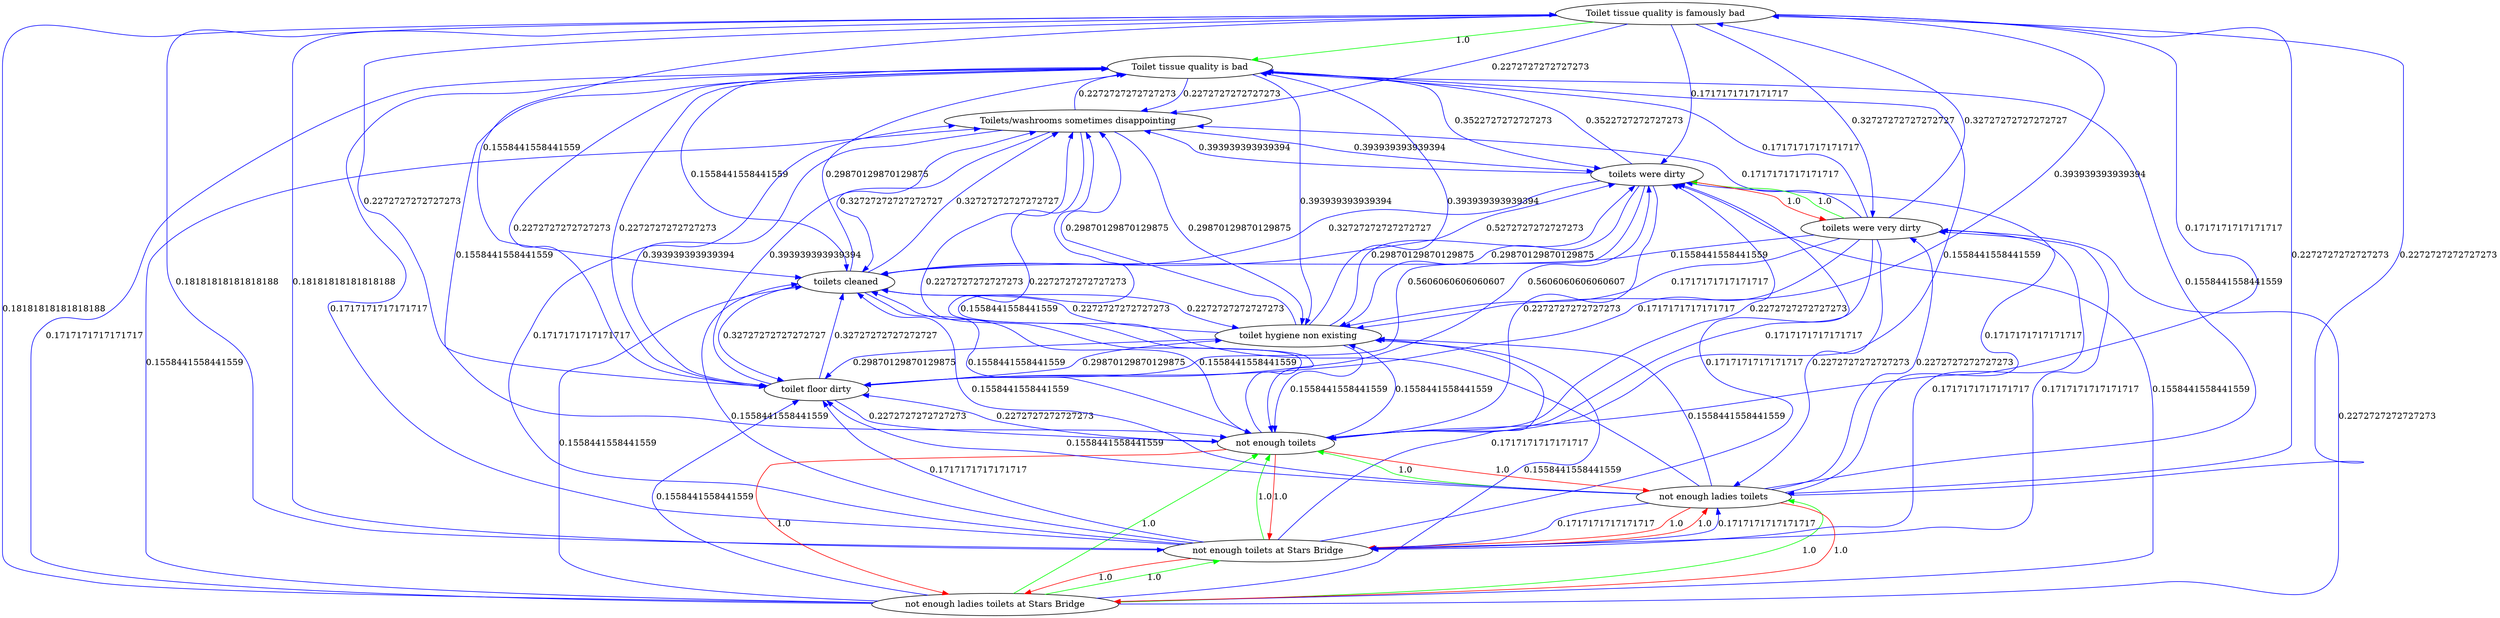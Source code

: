 digraph rawGraph {
"Toilet tissue quality is famously bad";"Toilet tissue quality is bad";"Toilets/washrooms sometimes disappointing";"not enough ladies toilets at Stars Bridge";"not enough toilets at Stars Bridge";"not enough toilets";"not enough ladies toilets";"toilet floor dirty";"toilet hygiene non existing";"toilets cleaned";"toilets were very dirty";"toilets were dirty";"Toilet tissue quality is famously bad" -> "Toilet tissue quality is bad" [label=1.0] [color=green]
"Toilets/washrooms sometimes disappointing" -> "Toilet tissue quality is bad" [label=0.2272727272727273] [color=blue]
"Toilet tissue quality is bad" -> "Toilets/washrooms sometimes disappointing" [label=0.2272727272727273] [color=blue]
"Toilet tissue quality is famously bad" -> "Toilets/washrooms sometimes disappointing" [label=0.2272727272727273] [color=blue]
"not enough ladies toilets at Stars Bridge" -> "not enough toilets at Stars Bridge" [label=1.0] [color=green]
"not enough toilets at Stars Bridge" -> "not enough toilets" [label=1.0] [color=green]
"not enough ladies toilets at Stars Bridge" -> "not enough ladies toilets" [label=1.0] [color=green]
"not enough ladies toilets" -> "not enough toilets" [label=1.0] [color=green]
"not enough ladies toilets at Stars Bridge" -> "not enough toilets" [label=1.0] [color=green]
"not enough toilets at Stars Bridge" -> "not enough ladies toilets at Stars Bridge" [label=1.0] [color=red]
"not enough toilets at Stars Bridge" -> "not enough ladies toilets" [label=1.0] [color=red]
"not enough toilets" -> "not enough ladies toilets at Stars Bridge" [label=1.0] [color=red]
"not enough toilets" -> "not enough toilets at Stars Bridge" [label=1.0] [color=red]
"not enough toilets" -> "not enough ladies toilets" [label=1.0] [color=red]
"not enough ladies toilets" -> "not enough ladies toilets at Stars Bridge" [label=1.0] [color=red]
"not enough ladies toilets" -> "not enough toilets at Stars Bridge" [label=1.0] [color=red]
"Toilet tissue quality is famously bad" -> "not enough toilets at Stars Bridge" [label=0.18181818181818188] [color=blue]
"not enough toilets at Stars Bridge" -> "Toilet tissue quality is famously bad" [label=0.18181818181818188] [color=blue]
"not enough toilets" -> "Toilets/washrooms sometimes disappointing" [label=0.2272727272727273] [color=blue]
"Toilets/washrooms sometimes disappointing" -> "not enough toilets" [label=0.2272727272727273] [color=blue]
"toilet floor dirty" -> "not enough toilets" [label=0.2272727272727273] [color=blue]
"not enough toilets" -> "toilet floor dirty" [label=0.2272727272727273] [color=blue]
"Toilet tissue quality is bad" -> "toilet floor dirty" [label=0.2272727272727273] [color=blue]
"toilet floor dirty" -> "Toilet tissue quality is bad" [label=0.2272727272727273] [color=blue]
"Toilets/washrooms sometimes disappointing" -> "toilet floor dirty" [label=0.393939393939394] [color=blue]
"toilet floor dirty" -> "Toilets/washrooms sometimes disappointing" [label=0.393939393939394] [color=blue]
"not enough toilets" -> "toilet hygiene non existing" [label=0.1558441558441559] [color=blue]
"toilet hygiene non existing" -> "not enough toilets" [label=0.1558441558441559] [color=blue]
"Toilet tissue quality is bad" -> "toilet hygiene non existing" [label=0.393939393939394] [color=blue]
"toilet hygiene non existing" -> "Toilet tissue quality is bad" [label=0.393939393939394] [color=blue]
"Toilets/washrooms sometimes disappointing" -> "toilet hygiene non existing" [label=0.29870129870129875] [color=blue]
"toilet hygiene non existing" -> "Toilets/washrooms sometimes disappointing" [label=0.29870129870129875] [color=blue]
"toilet hygiene non existing" -> "toilet floor dirty" [label=0.29870129870129875] [color=blue]
"toilet floor dirty" -> "toilet hygiene non existing" [label=0.29870129870129875] [color=blue]
"Toilet tissue quality is bad" -> "toilets cleaned" [label=0.1558441558441559] [color=blue]
"toilets cleaned" -> "Toilet tissue quality is bad" [label=0.29870129870129875] [color=blue]
"toilets cleaned" -> "toilet hygiene non existing" [label=0.2272727272727273] [color=blue]
"toilet hygiene non existing" -> "toilets cleaned" [label=0.2272727272727273] [color=blue]
"toilets cleaned" -> "Toilets/washrooms sometimes disappointing" [label=0.32727272727272727] [color=blue]
"Toilets/washrooms sometimes disappointing" -> "toilets cleaned" [label=0.32727272727272727] [color=blue]
"toilet floor dirty" -> "toilets cleaned" [label=0.32727272727272727] [color=blue]
"toilets cleaned" -> "toilet floor dirty" [label=0.32727272727272727] [color=blue]
"toilets were very dirty" -> "toilets were dirty" [label=1.0] [color=green]
"toilets were dirty" -> "toilets were very dirty" [label=1.0] [color=red]
"not enough toilets" -> "toilets were dirty" [label=0.2272727272727273] [color=blue]
"toilets were dirty" -> "not enough toilets" [label=0.2272727272727273] [color=blue]
"not enough ladies toilets" -> "toilets were very dirty" [label=0.2272727272727273] [color=blue]
"not enough toilets at Stars Bridge" -> "toilets were very dirty" [label=0.1717171717171717] [color=blue]
"toilets were very dirty" -> "not enough ladies toilets" [label=0.2272727272727273] [color=blue]
"toilets were very dirty" -> "not enough toilets at Stars Bridge" [label=0.1717171717171717] [color=blue]
"toilets were dirty" -> "Toilet tissue quality is bad" [label=0.3522727272727273] [color=blue]
"Toilet tissue quality is bad" -> "toilets were dirty" [label=0.3522727272727273] [color=blue]
"Toilet tissue quality is famously bad" -> "toilets were very dirty" [label=0.32727272727272727] [color=blue]
"toilets were very dirty" -> "Toilet tissue quality is famously bad" [label=0.32727272727272727] [color=blue]
"toilets were dirty" -> "toilet hygiene non existing" [label=0.29870129870129875] [color=blue]
"toilet hygiene non existing" -> "toilets were dirty" [label=0.29870129870129875] [color=blue]
"Toilets/washrooms sometimes disappointing" -> "toilets were dirty" [label=0.393939393939394] [color=blue]
"toilets were dirty" -> "Toilets/washrooms sometimes disappointing" [label=0.393939393939394] [color=blue]
"toilets were dirty" -> "toilet floor dirty" [label=0.5606060606060607] [color=blue]
"toilet floor dirty" -> "toilets were dirty" [label=0.5606060606060607] [color=blue]
"toilets cleaned" -> "toilets were dirty" [label=0.5272727272727273] [color=blue]
"toilets were dirty" -> "toilets cleaned" [label=0.32727272727272727] [color=blue]
"Toilet tissue quality is famously bad" -> "toilets were dirty" [label=0.1717171717171717] [color=blue]
"not enough toilets at Stars Bridge" -> "toilets were dirty" [label=0.1717171717171717] [color=blue]
"not enough ladies toilets" -> "toilets were dirty" [label=0.1717171717171717] [color=blue]
"Toilet tissue quality is famously bad" -> "not enough toilets" [label=0.1717171717171717] [color=blue]
"Toilet tissue quality is famously bad" -> "not enough ladies toilets" [label=0.2272727272727273] [color=blue]
"Toilet tissue quality is famously bad" -> "toilet hygiene non existing" [label=0.393939393939394] [color=blue]
"Toilet tissue quality is famously bad" -> "toilet floor dirty" [label=0.2272727272727273] [color=blue]
"Toilet tissue quality is famously bad" -> "toilets cleaned" [label=0.1558441558441559] [color=blue]
"Toilet tissue quality is bad" -> "not enough toilets" [label=0.1558441558441559] [color=blue]
"not enough ladies toilets at Stars Bridge" -> "toilets were very dirty" [label=0.2272727272727273] [color=blue]
"not enough ladies toilets at Stars Bridge" -> "Toilet tissue quality is famously bad" [label=0.18181818181818188] [color=blue]
"not enough ladies toilets at Stars Bridge" -> "toilet hygiene non existing" [label=0.1558441558441559] [color=blue]
"not enough ladies toilets at Stars Bridge" -> "Toilets/washrooms sometimes disappointing" [label=0.1558441558441559] [color=blue]
"not enough ladies toilets at Stars Bridge" -> "toilets were dirty" [label=0.1558441558441559] [color=blue]
"not enough ladies toilets at Stars Bridge" -> "toilet floor dirty" [label=0.1558441558441559] [color=blue]
"not enough toilets at Stars Bridge" -> "Toilet tissue quality is bad" [label=0.1717171717171717] [color=blue]
"not enough toilets at Stars Bridge" -> "not enough ladies toilets" [label=0.1717171717171717] [color=blue]
"not enough toilets at Stars Bridge" -> "toilet hygiene non existing" [label=0.1717171717171717] [color=blue]
"not enough toilets at Stars Bridge" -> "Toilets/washrooms sometimes disappointing" [label=0.1717171717171717] [color=blue]
"not enough toilets at Stars Bridge" -> "toilet floor dirty" [label=0.1717171717171717] [color=blue]
"not enough toilets at Stars Bridge" -> "toilets cleaned" [label=0.1558441558441559] [color=blue]
"not enough toilets" -> "Toilet tissue quality is bad" [label=0.1558441558441559] [color=blue]
"not enough toilets" -> "toilets cleaned" [label=0.1558441558441559] [color=blue]
"not enough ladies toilets" -> "Toilet tissue quality is bad" [label=0.1558441558441559] [color=blue]
"not enough ladies toilets" -> "Toilet tissue quality is famously bad" [label=0.2272727272727273] [color=blue]
"not enough ladies toilets" -> "not enough toilets at Stars Bridge" [label=0.1717171717171717] [color=blue]
"not enough ladies toilets" -> "toilet hygiene non existing" [label=0.1558441558441559] [color=blue]
"not enough ladies toilets" -> "Toilets/washrooms sometimes disappointing" [label=0.1558441558441559] [color=blue]
"not enough ladies toilets" -> "toilet floor dirty" [label=0.1558441558441559] [color=blue]
"not enough ladies toilets" -> "toilets cleaned" [label=0.1558441558441559] [color=blue]
"toilets cleaned" -> "not enough toilets" [label=0.1558441558441559] [color=blue]
"toilets were very dirty" -> "Toilet tissue quality is bad" [label=0.1717171717171717] [color=blue]
"toilets were very dirty" -> "not enough toilets" [label=0.1717171717171717] [color=blue]
"toilets were very dirty" -> "toilet hygiene non existing" [label=0.1717171717171717] [color=blue]
"toilets were very dirty" -> "Toilets/washrooms sometimes disappointing" [label=0.1717171717171717] [color=blue]
"toilets were very dirty" -> "toilet floor dirty" [label=0.1717171717171717] [color=blue]
"toilets were very dirty" -> "toilets cleaned" [label=0.1558441558441559] [color=blue]
"not enough ladies toilets at Stars Bridge" -> "Toilet tissue quality is bad" [label=0.1717171717171717] [color=blue]
"not enough ladies toilets at Stars Bridge" -> "toilets cleaned" [label=0.1558441558441559] [color=blue]
}